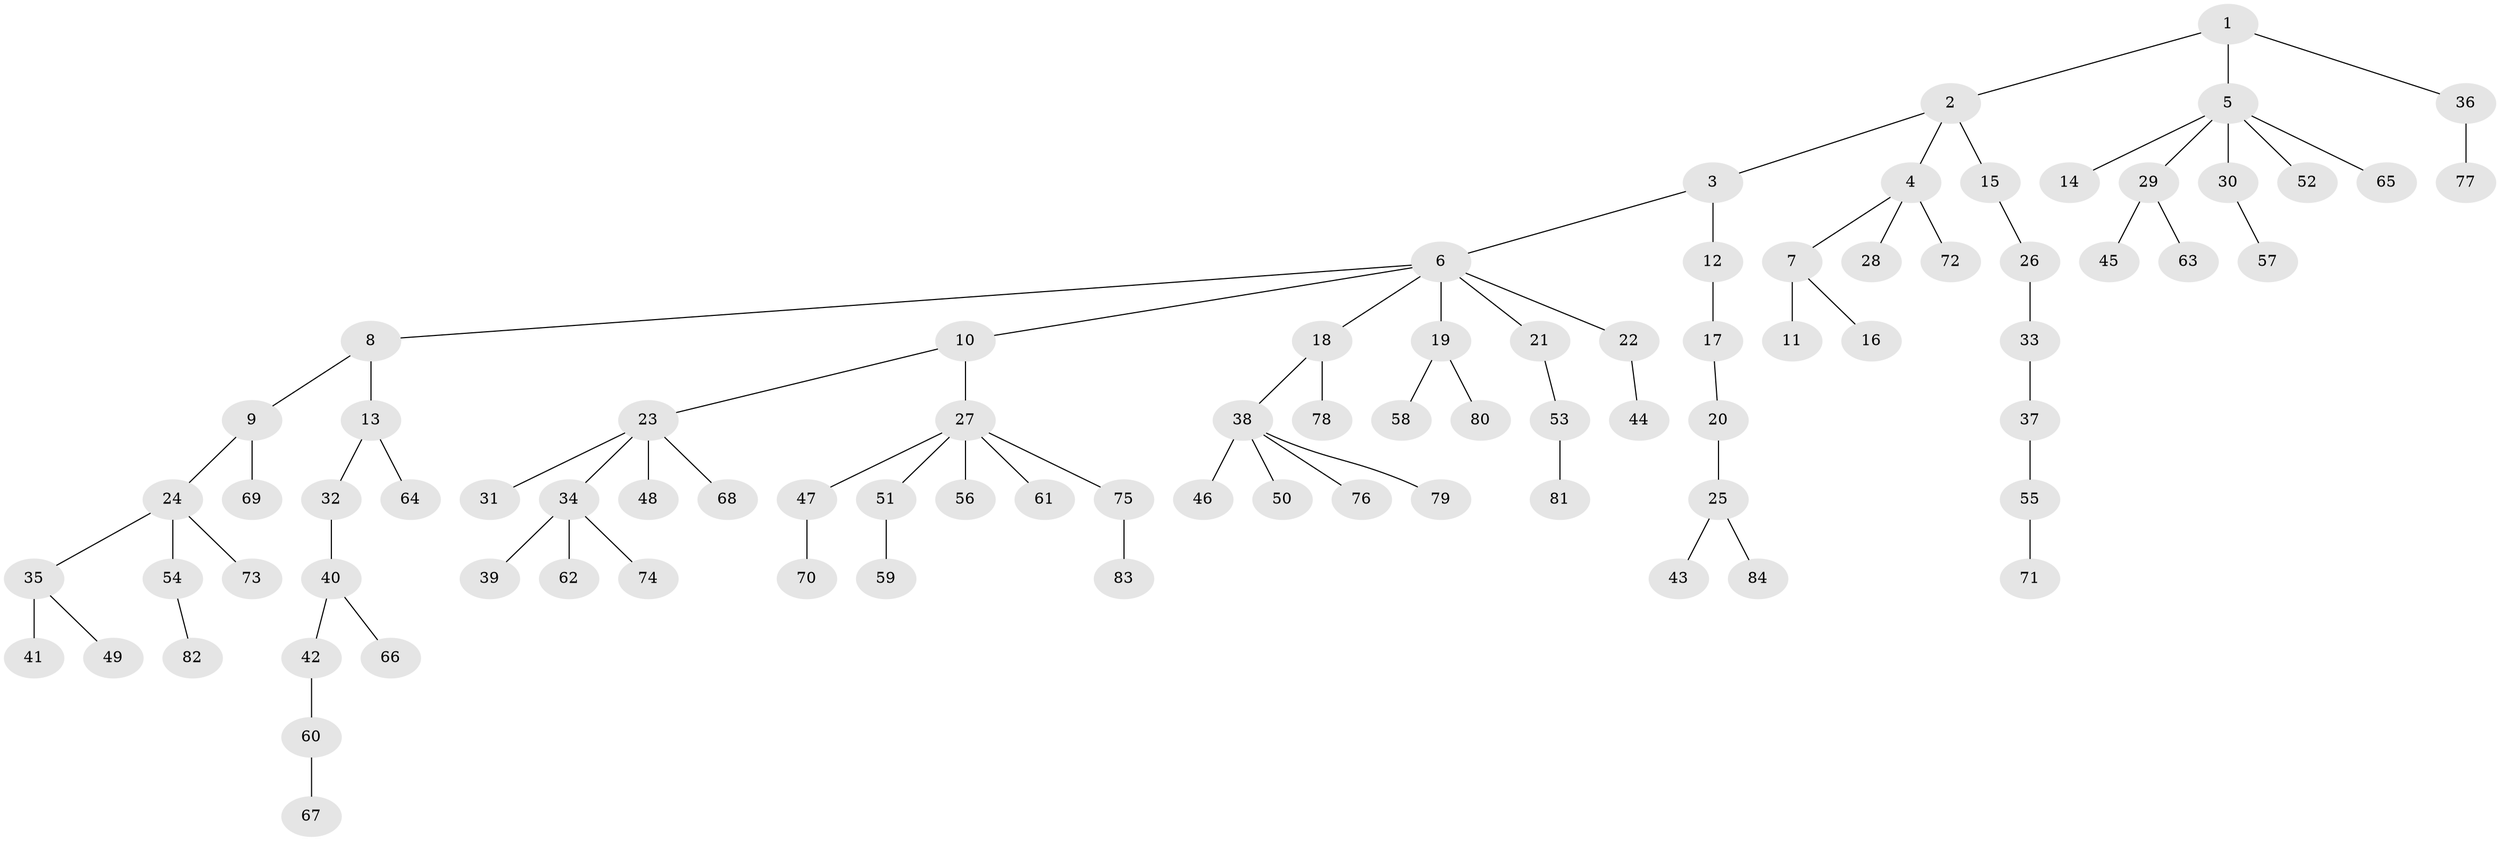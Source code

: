 // original degree distribution, {3: 0.1079136690647482, 4: 0.07194244604316546, 5: 0.02158273381294964, 6: 0.02158273381294964, 7: 0.014388489208633094, 2: 0.2733812949640288, 1: 0.4892086330935252}
// Generated by graph-tools (version 1.1) at 2025/51/03/04/25 22:51:28]
// undirected, 84 vertices, 83 edges
graph export_dot {
  node [color=gray90,style=filled];
  1;
  2;
  3;
  4;
  5;
  6;
  7;
  8;
  9;
  10;
  11;
  12;
  13;
  14;
  15;
  16;
  17;
  18;
  19;
  20;
  21;
  22;
  23;
  24;
  25;
  26;
  27;
  28;
  29;
  30;
  31;
  32;
  33;
  34;
  35;
  36;
  37;
  38;
  39;
  40;
  41;
  42;
  43;
  44;
  45;
  46;
  47;
  48;
  49;
  50;
  51;
  52;
  53;
  54;
  55;
  56;
  57;
  58;
  59;
  60;
  61;
  62;
  63;
  64;
  65;
  66;
  67;
  68;
  69;
  70;
  71;
  72;
  73;
  74;
  75;
  76;
  77;
  78;
  79;
  80;
  81;
  82;
  83;
  84;
  1 -- 2 [weight=1.0];
  1 -- 5 [weight=1.0];
  1 -- 36 [weight=1.0];
  2 -- 3 [weight=1.0];
  2 -- 4 [weight=1.0];
  2 -- 15 [weight=1.0];
  3 -- 6 [weight=1.0];
  3 -- 12 [weight=1.0];
  4 -- 7 [weight=1.0];
  4 -- 28 [weight=1.0];
  4 -- 72 [weight=1.0];
  5 -- 14 [weight=1.0];
  5 -- 29 [weight=1.0];
  5 -- 30 [weight=2.0];
  5 -- 52 [weight=1.0];
  5 -- 65 [weight=1.0];
  6 -- 8 [weight=1.0];
  6 -- 10 [weight=1.0];
  6 -- 18 [weight=1.0];
  6 -- 19 [weight=1.0];
  6 -- 21 [weight=1.0];
  6 -- 22 [weight=1.0];
  7 -- 11 [weight=1.0];
  7 -- 16 [weight=1.0];
  8 -- 9 [weight=1.0];
  8 -- 13 [weight=1.0];
  9 -- 24 [weight=1.0];
  9 -- 69 [weight=1.0];
  10 -- 23 [weight=1.0];
  10 -- 27 [weight=1.0];
  12 -- 17 [weight=1.0];
  13 -- 32 [weight=1.0];
  13 -- 64 [weight=1.0];
  15 -- 26 [weight=1.0];
  17 -- 20 [weight=1.0];
  18 -- 38 [weight=1.0];
  18 -- 78 [weight=1.0];
  19 -- 58 [weight=1.0];
  19 -- 80 [weight=1.0];
  20 -- 25 [weight=1.0];
  21 -- 53 [weight=1.0];
  22 -- 44 [weight=1.0];
  23 -- 31 [weight=1.0];
  23 -- 34 [weight=1.0];
  23 -- 48 [weight=1.0];
  23 -- 68 [weight=1.0];
  24 -- 35 [weight=1.0];
  24 -- 54 [weight=1.0];
  24 -- 73 [weight=1.0];
  25 -- 43 [weight=1.0];
  25 -- 84 [weight=1.0];
  26 -- 33 [weight=1.0];
  27 -- 47 [weight=1.0];
  27 -- 51 [weight=1.0];
  27 -- 56 [weight=1.0];
  27 -- 61 [weight=1.0];
  27 -- 75 [weight=1.0];
  29 -- 45 [weight=1.0];
  29 -- 63 [weight=1.0];
  30 -- 57 [weight=1.0];
  32 -- 40 [weight=1.0];
  33 -- 37 [weight=1.0];
  34 -- 39 [weight=1.0];
  34 -- 62 [weight=1.0];
  34 -- 74 [weight=1.0];
  35 -- 41 [weight=3.0];
  35 -- 49 [weight=1.0];
  36 -- 77 [weight=2.0];
  37 -- 55 [weight=1.0];
  38 -- 46 [weight=1.0];
  38 -- 50 [weight=1.0];
  38 -- 76 [weight=1.0];
  38 -- 79 [weight=1.0];
  40 -- 42 [weight=1.0];
  40 -- 66 [weight=1.0];
  42 -- 60 [weight=1.0];
  47 -- 70 [weight=1.0];
  51 -- 59 [weight=1.0];
  53 -- 81 [weight=1.0];
  54 -- 82 [weight=1.0];
  55 -- 71 [weight=1.0];
  60 -- 67 [weight=1.0];
  75 -- 83 [weight=1.0];
}
